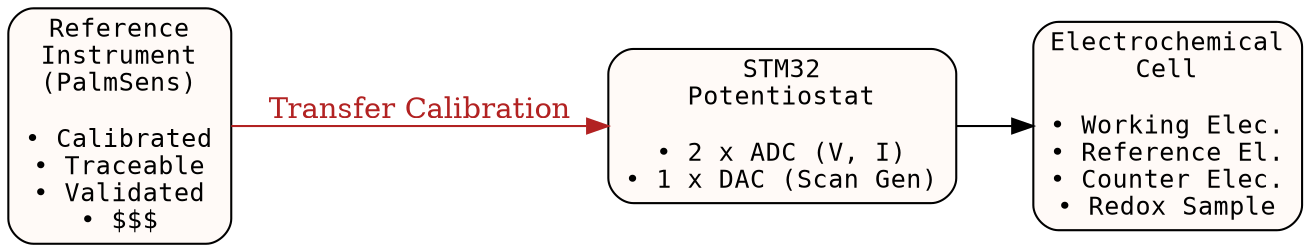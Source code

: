 digraph TransferCalibration {
    rankdir=LR;
    node [shape=box, style="rounded,filled", fillcolor="#fffaf7", fontname="Consolas", fontsize=12];

    Reference [label="Reference\nInstrument\n(PalmSens)\n\n• Calibrated\n• Traceable\n• Validated\n• $$$"];
    STM32 [label="STM32\nPotentiostat\n\n• 2 x ADC (V, I)\n• 1 x DAC (Scan Gen)"];
    Cell [label="Electrochemical\nCell\n\n• Working Elec.\n• Reference El.\n• Counter Elec.\n• Redox Sample"];

    Reference -> STM32 [label="Transfer Calibration", fontsize=14, fontcolor="#b22222", color="#b22222"];
    STM32 -> Cell;
}
